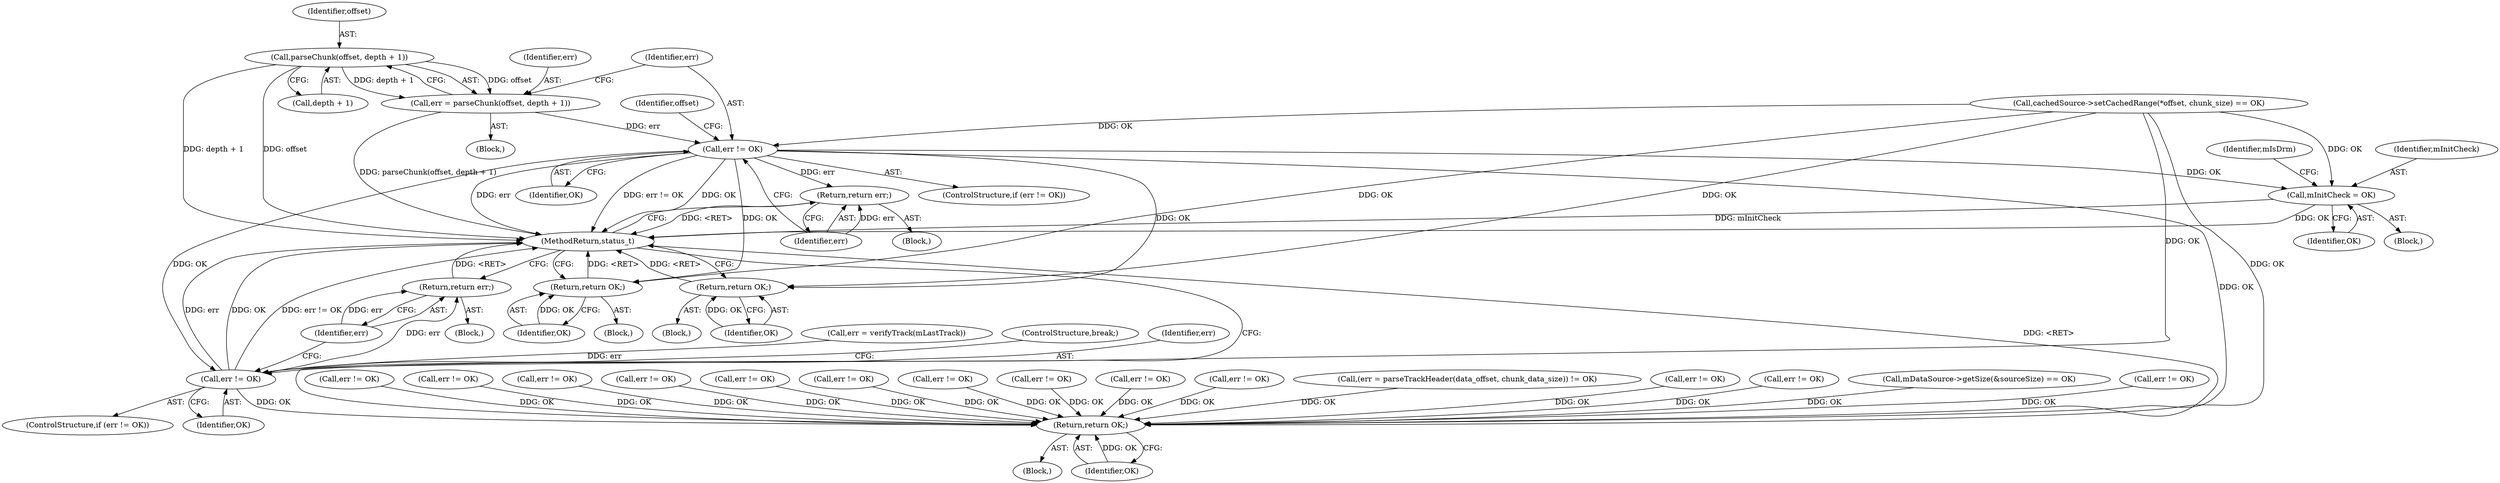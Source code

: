digraph "0_Android_6fe85f7e15203e48df2cc3e8e1c4bc6ad49dc968@pointer" {
"1000487" [label="(Call,parseChunk(offset, depth + 1))"];
"1000485" [label="(Call,err = parseChunk(offset, depth + 1))"];
"1000493" [label="(Call,err != OK)"];
"1000497" [label="(Return,return err;)"];
"1000557" [label="(Return,return OK;)"];
"1000565" [label="(Call,err != OK)"];
"1000569" [label="(Return,return err;)"];
"1002925" [label="(Return,return OK;)"];
"1000581" [label="(Call,mInitCheck = OK)"];
"1000592" [label="(Return,return OK;)"];
"1001772" [label="(Call,err != OK)"];
"1000592" [label="(Return,return OK;)"];
"1002330" [label="(Call,err != OK)"];
"1001791" [label="(Call,err != OK)"];
"1000581" [label="(Call,mInitCheck = OK)"];
"1000570" [label="(Identifier,err)"];
"1001610" [label="(Call,err != OK)"];
"1000558" [label="(Identifier,OK)"];
"1000565" [label="(Call,err != OK)"];
"1000486" [label="(Identifier,err)"];
"1000489" [label="(Call,depth + 1)"];
"1000485" [label="(Call,err = parseChunk(offset, depth + 1))"];
"1000496" [label="(Block,)"];
"1000394" [label="(Call,cachedSource->setCachedRange(*offset, chunk_size) == OK)"];
"1002927" [label="(MethodReturn,status_t)"];
"1000593" [label="(Identifier,OK)"];
"1000483" [label="(Block,)"];
"1002875" [label="(Call,err != OK)"];
"1000493" [label="(Call,err != OK)"];
"1000497" [label="(Return,return err;)"];
"1000583" [label="(Identifier,OK)"];
"1000582" [label="(Identifier,mInitCheck)"];
"1000569" [label="(Return,return err;)"];
"1000560" [label="(Call,err = verifyTrack(mLastTrack))"];
"1000514" [label="(Block,)"];
"1001992" [label="(Call,err != OK)"];
"1000557" [label="(Return,return OK;)"];
"1000594" [label="(ControlStructure,break;)"];
"1000568" [label="(Block,)"];
"1000566" [label="(Identifier,err)"];
"1000494" [label="(Identifier,err)"];
"1000591" [label="(Block,)"];
"1001954" [label="(Call,err != OK)"];
"1002129" [label="(Call,err != OK)"];
"1000487" [label="(Call,parseChunk(offset, depth + 1))"];
"1001824" [label="(Call,err != OK)"];
"1001475" [label="(Call,err != OK)"];
"1000988" [label="(Call,(err = parseTrackHeader(data_offset, chunk_data_size)) != OK)"];
"1000498" [label="(Identifier,err)"];
"1000564" [label="(ControlStructure,if (err != OK))"];
"1000492" [label="(ControlStructure,if (err != OK))"];
"1000495" [label="(Identifier,OK)"];
"1000567" [label="(Identifier,OK)"];
"1000106" [label="(Block,)"];
"1002926" [label="(Identifier,OK)"];
"1001973" [label="(Call,err != OK)"];
"1000586" [label="(Identifier,mIsDrm)"];
"1002925" [label="(Return,return OK;)"];
"1000481" [label="(Identifier,offset)"];
"1002295" [label="(Call,err != OK)"];
"1000191" [label="(Call,mDataSource->getSize(&sourceSize) == OK)"];
"1000580" [label="(Block,)"];
"1000488" [label="(Identifier,offset)"];
"1001744" [label="(Call,err != OK)"];
"1000487" -> "1000485"  [label="AST: "];
"1000487" -> "1000489"  [label="CFG: "];
"1000488" -> "1000487"  [label="AST: "];
"1000489" -> "1000487"  [label="AST: "];
"1000485" -> "1000487"  [label="CFG: "];
"1000487" -> "1002927"  [label="DDG: depth + 1"];
"1000487" -> "1002927"  [label="DDG: offset"];
"1000487" -> "1000485"  [label="DDG: offset"];
"1000487" -> "1000485"  [label="DDG: depth + 1"];
"1000485" -> "1000483"  [label="AST: "];
"1000486" -> "1000485"  [label="AST: "];
"1000494" -> "1000485"  [label="CFG: "];
"1000485" -> "1002927"  [label="DDG: parseChunk(offset, depth + 1)"];
"1000485" -> "1000493"  [label="DDG: err"];
"1000493" -> "1000492"  [label="AST: "];
"1000493" -> "1000495"  [label="CFG: "];
"1000494" -> "1000493"  [label="AST: "];
"1000495" -> "1000493"  [label="AST: "];
"1000481" -> "1000493"  [label="CFG: "];
"1000498" -> "1000493"  [label="CFG: "];
"1000493" -> "1002927"  [label="DDG: err"];
"1000493" -> "1002927"  [label="DDG: err != OK"];
"1000493" -> "1002927"  [label="DDG: OK"];
"1000394" -> "1000493"  [label="DDG: OK"];
"1000493" -> "1000497"  [label="DDG: err"];
"1000493" -> "1000557"  [label="DDG: OK"];
"1000493" -> "1000565"  [label="DDG: OK"];
"1000493" -> "1000581"  [label="DDG: OK"];
"1000493" -> "1000592"  [label="DDG: OK"];
"1000493" -> "1002925"  [label="DDG: OK"];
"1000497" -> "1000496"  [label="AST: "];
"1000497" -> "1000498"  [label="CFG: "];
"1000498" -> "1000497"  [label="AST: "];
"1002927" -> "1000497"  [label="CFG: "];
"1000497" -> "1002927"  [label="DDG: <RET>"];
"1000498" -> "1000497"  [label="DDG: err"];
"1000557" -> "1000514"  [label="AST: "];
"1000557" -> "1000558"  [label="CFG: "];
"1000558" -> "1000557"  [label="AST: "];
"1002927" -> "1000557"  [label="CFG: "];
"1000557" -> "1002927"  [label="DDG: <RET>"];
"1000558" -> "1000557"  [label="DDG: OK"];
"1000394" -> "1000557"  [label="DDG: OK"];
"1000565" -> "1000564"  [label="AST: "];
"1000565" -> "1000567"  [label="CFG: "];
"1000566" -> "1000565"  [label="AST: "];
"1000567" -> "1000565"  [label="AST: "];
"1000570" -> "1000565"  [label="CFG: "];
"1000594" -> "1000565"  [label="CFG: "];
"1000565" -> "1002927"  [label="DDG: err"];
"1000565" -> "1002927"  [label="DDG: OK"];
"1000565" -> "1002927"  [label="DDG: err != OK"];
"1000560" -> "1000565"  [label="DDG: err"];
"1000394" -> "1000565"  [label="DDG: OK"];
"1000565" -> "1000569"  [label="DDG: err"];
"1000565" -> "1002925"  [label="DDG: OK"];
"1000569" -> "1000568"  [label="AST: "];
"1000569" -> "1000570"  [label="CFG: "];
"1000570" -> "1000569"  [label="AST: "];
"1002927" -> "1000569"  [label="CFG: "];
"1000569" -> "1002927"  [label="DDG: <RET>"];
"1000570" -> "1000569"  [label="DDG: err"];
"1002925" -> "1000106"  [label="AST: "];
"1002925" -> "1002926"  [label="CFG: "];
"1002926" -> "1002925"  [label="AST: "];
"1002927" -> "1002925"  [label="CFG: "];
"1002925" -> "1002927"  [label="DDG: <RET>"];
"1002926" -> "1002925"  [label="DDG: OK"];
"1002295" -> "1002925"  [label="DDG: OK"];
"1000191" -> "1002925"  [label="DDG: OK"];
"1001744" -> "1002925"  [label="DDG: OK"];
"1001772" -> "1002925"  [label="DDG: OK"];
"1001791" -> "1002925"  [label="DDG: OK"];
"1000394" -> "1002925"  [label="DDG: OK"];
"1001973" -> "1002925"  [label="DDG: OK"];
"1002129" -> "1002925"  [label="DDG: OK"];
"1002875" -> "1002925"  [label="DDG: OK"];
"1001475" -> "1002925"  [label="DDG: OK"];
"1001610" -> "1002925"  [label="DDG: OK"];
"1001992" -> "1002925"  [label="DDG: OK"];
"1001954" -> "1002925"  [label="DDG: OK"];
"1000988" -> "1002925"  [label="DDG: OK"];
"1001824" -> "1002925"  [label="DDG: OK"];
"1002330" -> "1002925"  [label="DDG: OK"];
"1000581" -> "1000580"  [label="AST: "];
"1000581" -> "1000583"  [label="CFG: "];
"1000582" -> "1000581"  [label="AST: "];
"1000583" -> "1000581"  [label="AST: "];
"1000586" -> "1000581"  [label="CFG: "];
"1000581" -> "1002927"  [label="DDG: OK"];
"1000581" -> "1002927"  [label="DDG: mInitCheck"];
"1000394" -> "1000581"  [label="DDG: OK"];
"1000592" -> "1000591"  [label="AST: "];
"1000592" -> "1000593"  [label="CFG: "];
"1000593" -> "1000592"  [label="AST: "];
"1002927" -> "1000592"  [label="CFG: "];
"1000592" -> "1002927"  [label="DDG: <RET>"];
"1000593" -> "1000592"  [label="DDG: OK"];
"1000394" -> "1000592"  [label="DDG: OK"];
}
